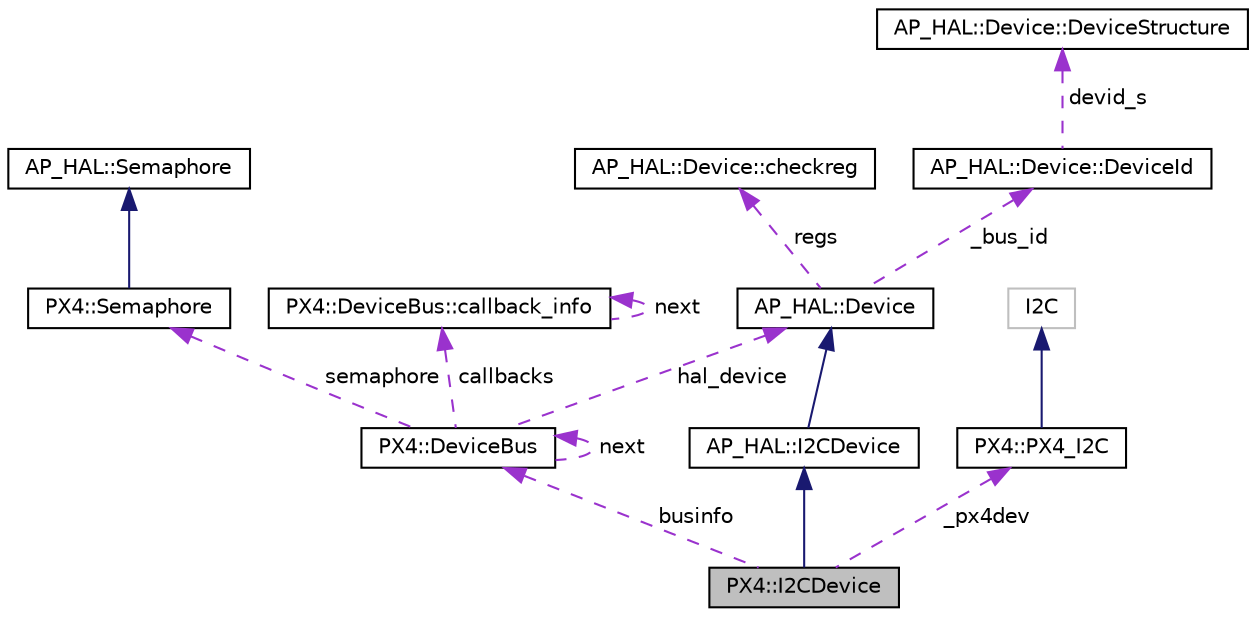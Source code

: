 digraph "PX4::I2CDevice"
{
 // INTERACTIVE_SVG=YES
  edge [fontname="Helvetica",fontsize="10",labelfontname="Helvetica",labelfontsize="10"];
  node [fontname="Helvetica",fontsize="10",shape=record];
  Node1 [label="PX4::I2CDevice",height=0.2,width=0.4,color="black", fillcolor="grey75", style="filled", fontcolor="black"];
  Node2 -> Node1 [dir="back",color="midnightblue",fontsize="10",style="solid",fontname="Helvetica"];
  Node2 [label="AP_HAL::I2CDevice",height=0.2,width=0.4,color="black", fillcolor="white", style="filled",URL="$classAP__HAL_1_1I2CDevice.html"];
  Node3 -> Node2 [dir="back",color="midnightblue",fontsize="10",style="solid",fontname="Helvetica"];
  Node3 [label="AP_HAL::Device",height=0.2,width=0.4,color="black", fillcolor="white", style="filled",URL="$classAP__HAL_1_1Device.html"];
  Node4 -> Node3 [dir="back",color="darkorchid3",fontsize="10",style="dashed",label=" regs" ,fontname="Helvetica"];
  Node4 [label="AP_HAL::Device::checkreg",height=0.2,width=0.4,color="black", fillcolor="white", style="filled",URL="$structAP__HAL_1_1Device_1_1checkreg.html"];
  Node5 -> Node3 [dir="back",color="darkorchid3",fontsize="10",style="dashed",label=" _bus_id" ,fontname="Helvetica"];
  Node5 [label="AP_HAL::Device::DeviceId",height=0.2,width=0.4,color="black", fillcolor="white", style="filled",URL="$unionAP__HAL_1_1Device_1_1DeviceId.html"];
  Node6 -> Node5 [dir="back",color="darkorchid3",fontsize="10",style="dashed",label=" devid_s" ,fontname="Helvetica"];
  Node6 [label="AP_HAL::Device::DeviceStructure",height=0.2,width=0.4,color="black", fillcolor="white", style="filled",URL="$structAP__HAL_1_1Device_1_1DeviceStructure.html"];
  Node7 -> Node1 [dir="back",color="darkorchid3",fontsize="10",style="dashed",label=" businfo" ,fontname="Helvetica"];
  Node7 [label="PX4::DeviceBus",height=0.2,width=0.4,color="black", fillcolor="white", style="filled",URL="$classPX4_1_1DeviceBus.html"];
  Node7 -> Node7 [dir="back",color="darkorchid3",fontsize="10",style="dashed",label=" next" ,fontname="Helvetica"];
  Node8 -> Node7 [dir="back",color="darkorchid3",fontsize="10",style="dashed",label=" semaphore" ,fontname="Helvetica"];
  Node8 [label="PX4::Semaphore",height=0.2,width=0.4,color="black", fillcolor="white", style="filled",URL="$classPX4_1_1Semaphore.html"];
  Node9 -> Node8 [dir="back",color="midnightblue",fontsize="10",style="solid",fontname="Helvetica"];
  Node9 [label="AP_HAL::Semaphore",height=0.2,width=0.4,color="black", fillcolor="white", style="filled",URL="$classAP__HAL_1_1Semaphore.html"];
  Node3 -> Node7 [dir="back",color="darkorchid3",fontsize="10",style="dashed",label=" hal_device" ,fontname="Helvetica"];
  Node10 -> Node7 [dir="back",color="darkorchid3",fontsize="10",style="dashed",label=" callbacks" ,fontname="Helvetica"];
  Node10 [label="PX4::DeviceBus::callback_info",height=0.2,width=0.4,color="black", fillcolor="white", style="filled",URL="$structPX4_1_1DeviceBus_1_1callback__info.html"];
  Node10 -> Node10 [dir="back",color="darkorchid3",fontsize="10",style="dashed",label=" next" ,fontname="Helvetica"];
  Node11 -> Node1 [dir="back",color="darkorchid3",fontsize="10",style="dashed",label=" _px4dev" ,fontname="Helvetica"];
  Node11 [label="PX4::PX4_I2C",height=0.2,width=0.4,color="black", fillcolor="white", style="filled",URL="$classPX4_1_1PX4__I2C.html"];
  Node12 -> Node11 [dir="back",color="midnightblue",fontsize="10",style="solid",fontname="Helvetica"];
  Node12 [label="I2C",height=0.2,width=0.4,color="grey75", fillcolor="white", style="filled"];
}
